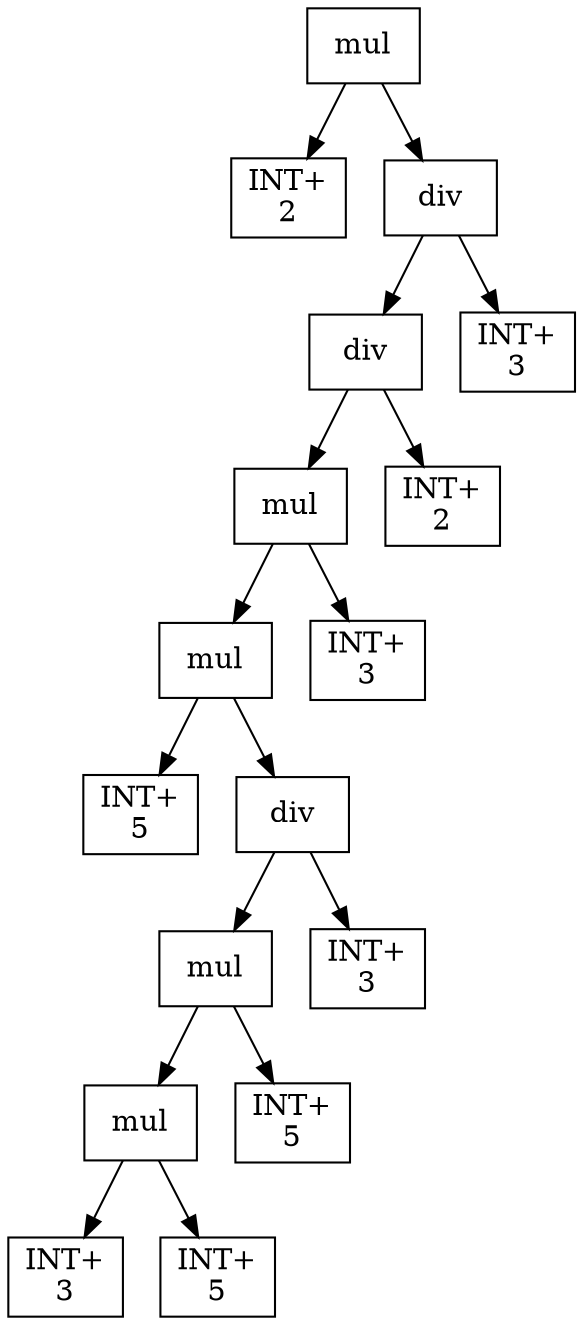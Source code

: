 digraph expr {
  node [shape=box];
  n1 [label="mul"];
  n2 [label="INT+\n2"];
  n3 [label="div"];
  n4 [label="div"];
  n5 [label="mul"];
  n6 [label="mul"];
  n7 [label="INT+\n5"];
  n8 [label="div"];
  n9 [label="mul"];
  n10 [label="mul"];
  n11 [label="INT+\n3"];
  n12 [label="INT+\n5"];
  n10 -> n11;
  n10 -> n12;
  n13 [label="INT+\n5"];
  n9 -> n10;
  n9 -> n13;
  n14 [label="INT+\n3"];
  n8 -> n9;
  n8 -> n14;
  n6 -> n7;
  n6 -> n8;
  n15 [label="INT+\n3"];
  n5 -> n6;
  n5 -> n15;
  n16 [label="INT+\n2"];
  n4 -> n5;
  n4 -> n16;
  n17 [label="INT+\n3"];
  n3 -> n4;
  n3 -> n17;
  n1 -> n2;
  n1 -> n3;
}